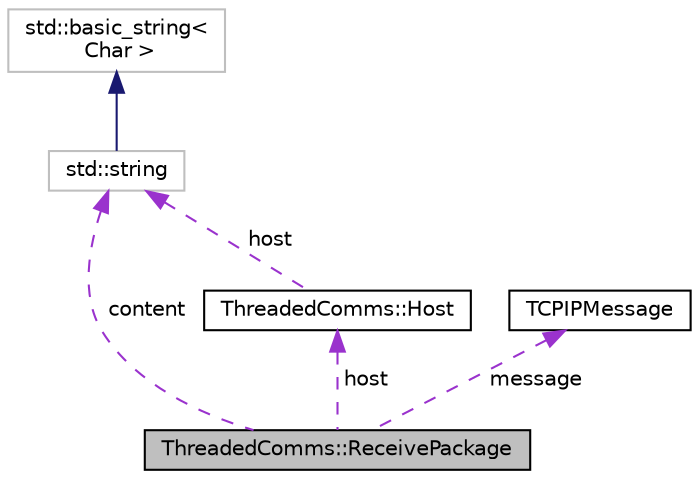 digraph "ThreadedComms::ReceivePackage"
{
 // LATEX_PDF_SIZE
  edge [fontname="Helvetica",fontsize="10",labelfontname="Helvetica",labelfontsize="10"];
  node [fontname="Helvetica",fontsize="10",shape=record];
  Node1 [label="ThreadedComms::ReceivePackage",height=0.2,width=0.4,color="black", fillcolor="grey75", style="filled", fontcolor="black",tooltip=" "];
  Node2 -> Node1 [dir="back",color="darkorchid3",fontsize="10",style="dashed",label=" content" ,fontname="Helvetica"];
  Node2 [label="std::string",height=0.2,width=0.4,color="grey75", fillcolor="white", style="filled",tooltip=" "];
  Node3 -> Node2 [dir="back",color="midnightblue",fontsize="10",style="solid",fontname="Helvetica"];
  Node3 [label="std::basic_string\<\l Char \>",height=0.2,width=0.4,color="grey75", fillcolor="white", style="filled",tooltip=" "];
  Node4 -> Node1 [dir="back",color="darkorchid3",fontsize="10",style="dashed",label=" host" ,fontname="Helvetica"];
  Node4 [label="ThreadedComms::Host",height=0.2,width=0.4,color="black", fillcolor="white", style="filled",URL="$structThreadedComms_1_1Host.html",tooltip=" "];
  Node2 -> Node4 [dir="back",color="darkorchid3",fontsize="10",style="dashed",label=" host" ,fontname="Helvetica"];
  Node5 -> Node1 [dir="back",color="darkorchid3",fontsize="10",style="dashed",label=" message" ,fontname="Helvetica"];
  Node5 [label="TCPIPMessage",height=0.2,width=0.4,color="black", fillcolor="white", style="filled",URL="$structTCPIPMessage.html",tooltip=" "];
}
